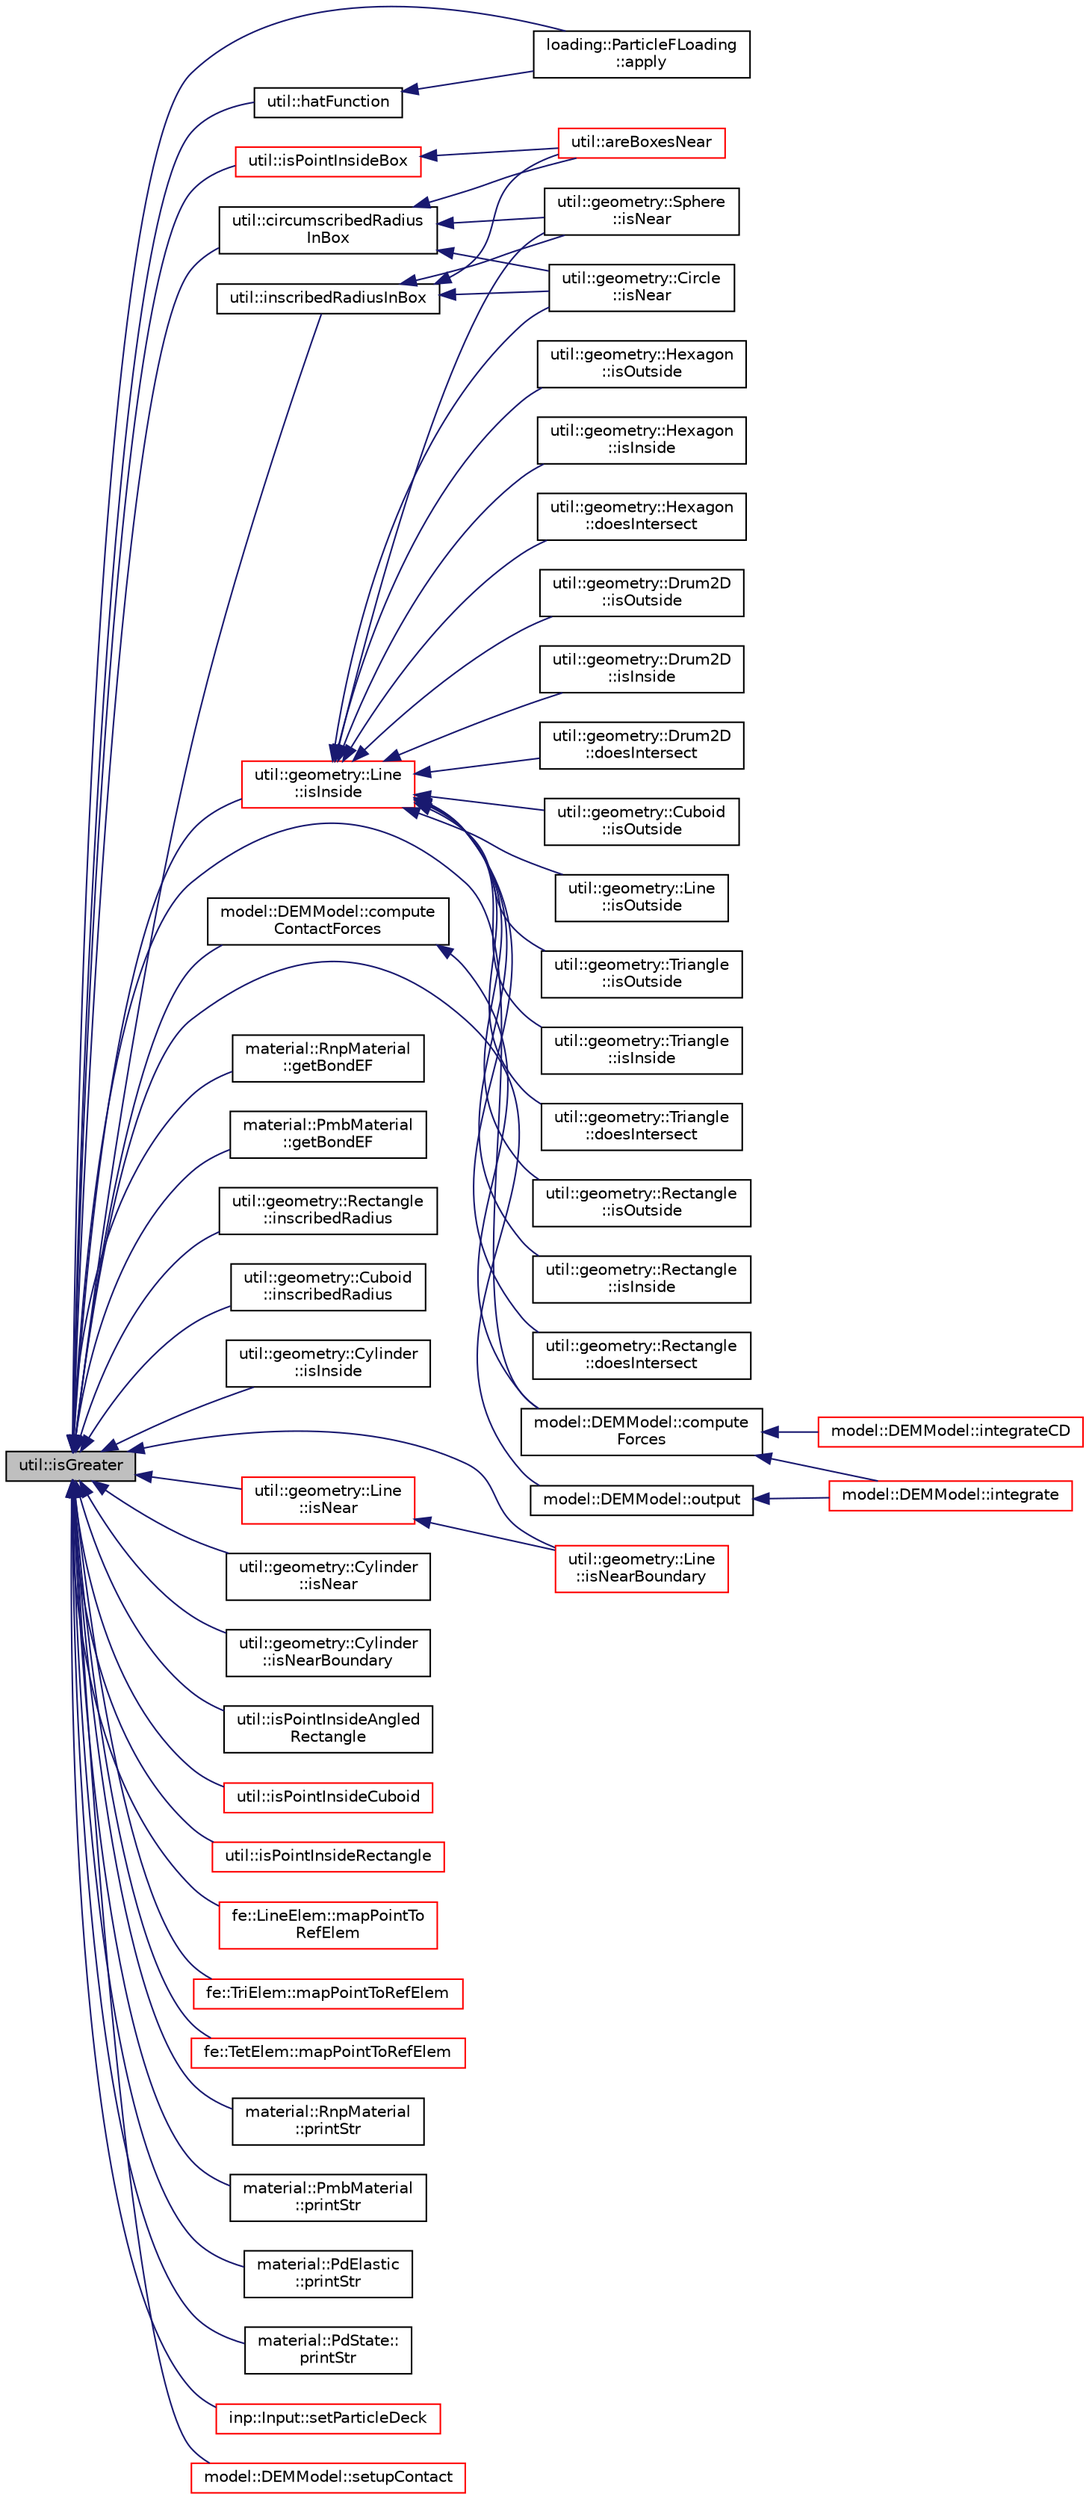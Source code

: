 digraph "util::isGreater"
{
  edge [fontname="Helvetica",fontsize="10",labelfontname="Helvetica",labelfontsize="10"];
  node [fontname="Helvetica",fontsize="10",shape=record];
  rankdir="LR";
  Node329 [label="util::isGreater",height=0.2,width=0.4,color="black", fillcolor="grey75", style="filled", fontcolor="black"];
  Node329 -> Node330 [dir="back",color="midnightblue",fontsize="10",style="solid",fontname="Helvetica"];
  Node330 [label="loading::ParticleFLoading\l::apply",height=0.2,width=0.4,color="black", fillcolor="white", style="filled",URL="$classloading_1_1ParticleFLoading.html#a2e8569d614c740abc52d65858d548d1e",tooltip="Applies displacement boundary condition. "];
  Node329 -> Node331 [dir="back",color="midnightblue",fontsize="10",style="solid",fontname="Helvetica"];
  Node331 [label="util::circumscribedRadius\lInBox",height=0.2,width=0.4,color="black", fillcolor="white", style="filled",URL="$namespaceutil.html#af6ab7e8072282977994d4c13e470dfc7",tooltip="Computes the radius of smallest circle/sphere which can have the box inside. "];
  Node331 -> Node332 [dir="back",color="midnightblue",fontsize="10",style="solid",fontname="Helvetica"];
  Node332 [label="util::areBoxesNear",height=0.2,width=0.4,color="red", fillcolor="white", style="filled",URL="$namespaceutil.html#a21a4c0c512c91e3de03f432d304dd4bd",tooltip="Checks if given two boxes are within given distance from each other. "];
  Node331 -> Node339 [dir="back",color="midnightblue",fontsize="10",style="solid",fontname="Helvetica"];
  Node339 [label="util::geometry::Circle\l::isNear",height=0.2,width=0.4,color="black", fillcolor="white", style="filled",URL="$classutil_1_1geometry_1_1Circle.html#a26974c271cfd557a362709cfadca18a4",tooltip="Checks if box is within given distance of this object. "];
  Node331 -> Node340 [dir="back",color="midnightblue",fontsize="10",style="solid",fontname="Helvetica"];
  Node340 [label="util::geometry::Sphere\l::isNear",height=0.2,width=0.4,color="black", fillcolor="white", style="filled",URL="$classutil_1_1geometry_1_1Sphere.html#af568776ec54d2ef7c99af31851ce0107",tooltip="Checks if box is within given distance of this object. "];
  Node329 -> Node341 [dir="back",color="midnightblue",fontsize="10",style="solid",fontname="Helvetica"];
  Node341 [label="model::DEMModel::compute\lContactForces",height=0.2,width=0.4,color="black", fillcolor="white", style="filled",URL="$classmodel_1_1DEMModel.html#a5f63a024b52174fed79847ce0b0f473f",tooltip="Computes peridynamic forces and contact forces. "];
  Node341 -> Node342 [dir="back",color="midnightblue",fontsize="10",style="solid",fontname="Helvetica"];
  Node342 [label="model::DEMModel::compute\lForces",height=0.2,width=0.4,color="black", fillcolor="white", style="filled",URL="$classmodel_1_1DEMModel.html#aa6280fa8bb694b07e3d7867f618660ca",tooltip="Computes peridynamic forces and contact forces. "];
  Node342 -> Node343 [dir="back",color="midnightblue",fontsize="10",style="solid",fontname="Helvetica"];
  Node343 [label="model::DEMModel::integrate",height=0.2,width=0.4,color="red", fillcolor="white", style="filled",URL="$classmodel_1_1DEMModel.html#a209921f6ad32b4f193c25d7923c7e25c",tooltip="Perform time integration. "];
  Node342 -> Node345 [dir="back",color="midnightblue",fontsize="10",style="solid",fontname="Helvetica"];
  Node345 [label="model::DEMModel::integrateCD",height=0.2,width=0.4,color="red", fillcolor="white", style="filled",URL="$classmodel_1_1DEMModel.html#abd7dd108a6c28579f46f4782e95d2ff6",tooltip="Perform time integration using central-difference scheme. "];
  Node329 -> Node342 [dir="back",color="midnightblue",fontsize="10",style="solid",fontname="Helvetica"];
  Node329 -> Node347 [dir="back",color="midnightblue",fontsize="10",style="solid",fontname="Helvetica"];
  Node347 [label="material::RnpMaterial\l::getBondEF",height=0.2,width=0.4,color="black", fillcolor="white", style="filled",URL="$classmaterial_1_1RnpMaterial.html#aa36faa8cb0c1be1b0582aebbdb36ed4c",tooltip="Returns energy and force between bond due to pairwise interaction. "];
  Node329 -> Node348 [dir="back",color="midnightblue",fontsize="10",style="solid",fontname="Helvetica"];
  Node348 [label="material::PmbMaterial\l::getBondEF",height=0.2,width=0.4,color="black", fillcolor="white", style="filled",URL="$classmaterial_1_1PmbMaterial.html#ac49caf8d022a3e0a9d6aa01ac7d84c1b",tooltip="Returns energy and force between bond due to pairwise interaction. "];
  Node329 -> Node349 [dir="back",color="midnightblue",fontsize="10",style="solid",fontname="Helvetica"];
  Node349 [label="util::hatFunction",height=0.2,width=0.4,color="black", fillcolor="white", style="filled",URL="$namespaceutil.html#a51adb530fc272317c3a859af27787b1a",tooltip="Computes hat function at given point. "];
  Node349 -> Node330 [dir="back",color="midnightblue",fontsize="10",style="solid",fontname="Helvetica"];
  Node329 -> Node350 [dir="back",color="midnightblue",fontsize="10",style="solid",fontname="Helvetica"];
  Node350 [label="util::geometry::Rectangle\l::inscribedRadius",height=0.2,width=0.4,color="black", fillcolor="white", style="filled",URL="$classutil_1_1geometry_1_1Rectangle.html#af2dc5c13d2e8fd193e286e302211e321",tooltip="Computes the radius of biggest circle/sphere completely within the object. "];
  Node329 -> Node351 [dir="back",color="midnightblue",fontsize="10",style="solid",fontname="Helvetica"];
  Node351 [label="util::geometry::Cuboid\l::inscribedRadius",height=0.2,width=0.4,color="black", fillcolor="white", style="filled",URL="$classutil_1_1geometry_1_1Cuboid.html#a23e713ac9a77180cf746a4eb76c0245e",tooltip="Computes the radius of biggest circle/sphere completely within the object. "];
  Node329 -> Node352 [dir="back",color="midnightblue",fontsize="10",style="solid",fontname="Helvetica"];
  Node352 [label="util::inscribedRadiusInBox",height=0.2,width=0.4,color="black", fillcolor="white", style="filled",URL="$namespaceutil.html#aa5b234685d92d1a0f48600c3a3708bfd",tooltip="Computes the radius of biggest circle/sphere completely within the object. "];
  Node352 -> Node332 [dir="back",color="midnightblue",fontsize="10",style="solid",fontname="Helvetica"];
  Node352 -> Node339 [dir="back",color="midnightblue",fontsize="10",style="solid",fontname="Helvetica"];
  Node352 -> Node340 [dir="back",color="midnightblue",fontsize="10",style="solid",fontname="Helvetica"];
  Node329 -> Node353 [dir="back",color="midnightblue",fontsize="10",style="solid",fontname="Helvetica"];
  Node353 [label="util::geometry::Line\l::isInside",height=0.2,width=0.4,color="red", fillcolor="white", style="filled",URL="$classutil_1_1geometry_1_1Line.html#af3222bd1791a4d8fa102f4096dc2ca3c",tooltip="Checks if point is inside this object. "];
  Node353 -> Node354 [dir="back",color="midnightblue",fontsize="10",style="solid",fontname="Helvetica"];
  Node354 [label="util::geometry::Line\l::isOutside",height=0.2,width=0.4,color="black", fillcolor="white", style="filled",URL="$classutil_1_1geometry_1_1Line.html#a7fb9c5048a16cae3195048b32eb182d6",tooltip="Checks if point is outside of this object. "];
  Node353 -> Node355 [dir="back",color="midnightblue",fontsize="10",style="solid",fontname="Helvetica"];
  Node355 [label="util::geometry::Triangle\l::isOutside",height=0.2,width=0.4,color="black", fillcolor="white", style="filled",URL="$classutil_1_1geometry_1_1Triangle.html#a36c6c6bee6c0f5d7ba5e8db839fdeae6",tooltip="Checks if point is outside of this object. "];
  Node353 -> Node356 [dir="back",color="midnightblue",fontsize="10",style="solid",fontname="Helvetica"];
  Node356 [label="util::geometry::Triangle\l::isInside",height=0.2,width=0.4,color="black", fillcolor="white", style="filled",URL="$classutil_1_1geometry_1_1Triangle.html#a657a6acda31803b615f7cbe8c9dbca75",tooltip="Checks if box is completely inside. "];
  Node353 -> Node357 [dir="back",color="midnightblue",fontsize="10",style="solid",fontname="Helvetica"];
  Node357 [label="util::geometry::Triangle\l::doesIntersect",height=0.2,width=0.4,color="black", fillcolor="white", style="filled",URL="$classutil_1_1geometry_1_1Triangle.html#ab336b566e145a206185bf467ceb6ee4b",tooltip="Checks if box intersects this object. "];
  Node353 -> Node358 [dir="back",color="midnightblue",fontsize="10",style="solid",fontname="Helvetica"];
  Node358 [label="util::geometry::Rectangle\l::isOutside",height=0.2,width=0.4,color="black", fillcolor="white", style="filled",URL="$classutil_1_1geometry_1_1Rectangle.html#a8954847c9b4525d75a3e46c9e4688b5f",tooltip="Checks if point is outside of this object. "];
  Node353 -> Node359 [dir="back",color="midnightblue",fontsize="10",style="solid",fontname="Helvetica"];
  Node359 [label="util::geometry::Rectangle\l::isInside",height=0.2,width=0.4,color="black", fillcolor="white", style="filled",URL="$classutil_1_1geometry_1_1Rectangle.html#a75c59ae79702a69b68bb9a77a6c3d228",tooltip="Checks if box is completely inside. "];
  Node353 -> Node360 [dir="back",color="midnightblue",fontsize="10",style="solid",fontname="Helvetica"];
  Node360 [label="util::geometry::Rectangle\l::doesIntersect",height=0.2,width=0.4,color="black", fillcolor="white", style="filled",URL="$classutil_1_1geometry_1_1Rectangle.html#a724fa34b45f8754fde600ab3d9df8e0e",tooltip="Checks if box intersects this object. "];
  Node353 -> Node361 [dir="back",color="midnightblue",fontsize="10",style="solid",fontname="Helvetica"];
  Node361 [label="util::geometry::Hexagon\l::isOutside",height=0.2,width=0.4,color="black", fillcolor="white", style="filled",URL="$classutil_1_1geometry_1_1Hexagon.html#ad423a7602aaac6b4bcd5b0dbb79bc5a6",tooltip="Checks if point is outside of this object. "];
  Node353 -> Node362 [dir="back",color="midnightblue",fontsize="10",style="solid",fontname="Helvetica"];
  Node362 [label="util::geometry::Hexagon\l::isInside",height=0.2,width=0.4,color="black", fillcolor="white", style="filled",URL="$classutil_1_1geometry_1_1Hexagon.html#a090774f7ef43cd9cad2d70008aa0882f",tooltip="Checks if box is completely inside. "];
  Node353 -> Node363 [dir="back",color="midnightblue",fontsize="10",style="solid",fontname="Helvetica"];
  Node363 [label="util::geometry::Hexagon\l::doesIntersect",height=0.2,width=0.4,color="black", fillcolor="white", style="filled",URL="$classutil_1_1geometry_1_1Hexagon.html#a2f1cf0bef5883401f5b63a517168ffa6",tooltip="Checks if box intersects this object. "];
  Node353 -> Node364 [dir="back",color="midnightblue",fontsize="10",style="solid",fontname="Helvetica"];
  Node364 [label="util::geometry::Drum2D\l::isOutside",height=0.2,width=0.4,color="black", fillcolor="white", style="filled",URL="$classutil_1_1geometry_1_1Drum2D.html#a754a3f573359e988272e65109393f5bf",tooltip="Checks if point is outside of this object. "];
  Node353 -> Node365 [dir="back",color="midnightblue",fontsize="10",style="solid",fontname="Helvetica"];
  Node365 [label="util::geometry::Drum2D\l::isInside",height=0.2,width=0.4,color="black", fillcolor="white", style="filled",URL="$classutil_1_1geometry_1_1Drum2D.html#aa093f77301f351236427249fab32a4d5",tooltip="Checks if box is completely inside. "];
  Node353 -> Node366 [dir="back",color="midnightblue",fontsize="10",style="solid",fontname="Helvetica"];
  Node366 [label="util::geometry::Drum2D\l::doesIntersect",height=0.2,width=0.4,color="black", fillcolor="white", style="filled",URL="$classutil_1_1geometry_1_1Drum2D.html#a2a0fe6b9a648b051ddadb3dc4dd82cef",tooltip="Checks if box intersects this object. "];
  Node353 -> Node367 [dir="back",color="midnightblue",fontsize="10",style="solid",fontname="Helvetica"];
  Node367 [label="util::geometry::Cuboid\l::isOutside",height=0.2,width=0.4,color="black", fillcolor="white", style="filled",URL="$classutil_1_1geometry_1_1Cuboid.html#a08ee69ee9debe2e60ea2b0bf33015a21",tooltip="Checks if point is outside of this object. "];
  Node353 -> Node339 [dir="back",color="midnightblue",fontsize="10",style="solid",fontname="Helvetica"];
  Node353 -> Node340 [dir="back",color="midnightblue",fontsize="10",style="solid",fontname="Helvetica"];
  Node329 -> Node385 [dir="back",color="midnightblue",fontsize="10",style="solid",fontname="Helvetica"];
  Node385 [label="util::geometry::Cylinder\l::isInside",height=0.2,width=0.4,color="black", fillcolor="white", style="filled",URL="$classutil_1_1geometry_1_1Cylinder.html#ad0793273c951cdcb8fc6250defecf941",tooltip="Checks if point is inside this object. "];
  Node329 -> Node386 [dir="back",color="midnightblue",fontsize="10",style="solid",fontname="Helvetica"];
  Node386 [label="util::geometry::Line\l::isNear",height=0.2,width=0.4,color="red", fillcolor="white", style="filled",URL="$classutil_1_1geometry_1_1Line.html#a7c3409e5d8a1025bdbf72d664ded6d03",tooltip="Checks if point is within given distance of this object. "];
  Node386 -> Node387 [dir="back",color="midnightblue",fontsize="10",style="solid",fontname="Helvetica"];
  Node387 [label="util::geometry::Line\l::isNearBoundary",height=0.2,width=0.4,color="red", fillcolor="white", style="filled",URL="$classutil_1_1geometry_1_1Line.html#a3eca2640ef36978ada44a3bb2926a56d",tooltip="Checks if point is within given distance of this object. "];
  Node329 -> Node404 [dir="back",color="midnightblue",fontsize="10",style="solid",fontname="Helvetica"];
  Node404 [label="util::geometry::Cylinder\l::isNear",height=0.2,width=0.4,color="black", fillcolor="white", style="filled",URL="$classutil_1_1geometry_1_1Cylinder.html#a18b7ea1e8fb230ce399ebef6241f1eb9",tooltip="Checks if point is within given distance of this object. "];
  Node329 -> Node387 [dir="back",color="midnightblue",fontsize="10",style="solid",fontname="Helvetica"];
  Node329 -> Node405 [dir="back",color="midnightblue",fontsize="10",style="solid",fontname="Helvetica"];
  Node405 [label="util::geometry::Cylinder\l::isNearBoundary",height=0.2,width=0.4,color="black", fillcolor="white", style="filled",URL="$classutil_1_1geometry_1_1Cylinder.html#a938406b02ff9bcccdfae3a462cb52f80",tooltip="Checks if point is within given distance of this object. "];
  Node329 -> Node406 [dir="back",color="midnightblue",fontsize="10",style="solid",fontname="Helvetica"];
  Node406 [label="util::isPointInsideAngled\lRectangle",height=0.2,width=0.4,color="black", fillcolor="white", style="filled",URL="$namespaceutil.html#aa8815570c0c72e1618f998abef7eef4e",tooltip="Checks if point is inside an angled rectangle. "];
  Node329 -> Node407 [dir="back",color="midnightblue",fontsize="10",style="solid",fontname="Helvetica"];
  Node407 [label="util::isPointInsideBox",height=0.2,width=0.4,color="red", fillcolor="white", style="filled",URL="$namespaceutil.html#a09ac00ed5485b655c317c2fe46b1d740",tooltip="Returns true if point is inside box. "];
  Node407 -> Node332 [dir="back",color="midnightblue",fontsize="10",style="solid",fontname="Helvetica"];
  Node329 -> Node413 [dir="back",color="midnightblue",fontsize="10",style="solid",fontname="Helvetica"];
  Node413 [label="util::isPointInsideCuboid",height=0.2,width=0.4,color="red", fillcolor="white", style="filled",URL="$namespaceutil.html#a42dd772fb8717bc7596aa3c45b6cbed0",tooltip="Checks if point is inside a cuboid. "];
  Node329 -> Node415 [dir="back",color="midnightblue",fontsize="10",style="solid",fontname="Helvetica"];
  Node415 [label="util::isPointInsideRectangle",height=0.2,width=0.4,color="red", fillcolor="white", style="filled",URL="$namespaceutil.html#ae95a03ba8a9adb6aac7260048c38b9db",tooltip="Checks if point is inside a rectangle. "];
  Node329 -> Node417 [dir="back",color="midnightblue",fontsize="10",style="solid",fontname="Helvetica"];
  Node417 [label="fe::LineElem::mapPointTo\lRefElem",height=0.2,width=0.4,color="red", fillcolor="white", style="filled",URL="$classfe_1_1LineElem.html#a76af017ccbafdf5e8d65f1df9cd9bee0",tooltip="Maps point p in a given element to the reference element. "];
  Node329 -> Node421 [dir="back",color="midnightblue",fontsize="10",style="solid",fontname="Helvetica"];
  Node421 [label="fe::TriElem::mapPointToRefElem",height=0.2,width=0.4,color="red", fillcolor="white", style="filled",URL="$classfe_1_1TriElem.html#a9e3380f82b208f8980631e4751330e61",tooltip="Maps point p in a given element to the reference element. "];
  Node329 -> Node425 [dir="back",color="midnightblue",fontsize="10",style="solid",fontname="Helvetica"];
  Node425 [label="fe::TetElem::mapPointToRefElem",height=0.2,width=0.4,color="red", fillcolor="white", style="filled",URL="$classfe_1_1TetElem.html#ab608ed3b2fc3948fabcbec3734d34f45",tooltip="Maps point p in a given element to the reference element. "];
  Node329 -> Node429 [dir="back",color="midnightblue",fontsize="10",style="solid",fontname="Helvetica"];
  Node429 [label="model::DEMModel::output",height=0.2,width=0.4,color="black", fillcolor="white", style="filled",URL="$classmodel_1_1DEMModel.html#a3652826a385051497907774640ed2044",tooltip="Output the snapshot of data at current time step. "];
  Node429 -> Node343 [dir="back",color="midnightblue",fontsize="10",style="solid",fontname="Helvetica"];
  Node329 -> Node430 [dir="back",color="midnightblue",fontsize="10",style="solid",fontname="Helvetica"];
  Node430 [label="material::RnpMaterial\l::printStr",height=0.2,width=0.4,color="black", fillcolor="white", style="filled",URL="$classmaterial_1_1RnpMaterial.html#a7484f6eaffa46bd4b3826ca6c912af08",tooltip="Print information about this object. "];
  Node329 -> Node431 [dir="back",color="midnightblue",fontsize="10",style="solid",fontname="Helvetica"];
  Node431 [label="material::PmbMaterial\l::printStr",height=0.2,width=0.4,color="black", fillcolor="white", style="filled",URL="$classmaterial_1_1PmbMaterial.html#af39e090af2473a0fb21388b988e00bdd",tooltip="Print information about this object. "];
  Node329 -> Node432 [dir="back",color="midnightblue",fontsize="10",style="solid",fontname="Helvetica"];
  Node432 [label="material::PdElastic\l::printStr",height=0.2,width=0.4,color="black", fillcolor="white", style="filled",URL="$classmaterial_1_1PdElastic.html#a4b695b8541b850c9c79a02c390bf8e31",tooltip="Print information about this object. "];
  Node329 -> Node433 [dir="back",color="midnightblue",fontsize="10",style="solid",fontname="Helvetica"];
  Node433 [label="material::PdState::\lprintStr",height=0.2,width=0.4,color="black", fillcolor="white", style="filled",URL="$classmaterial_1_1PdState.html#a336d7bfb1cf2a4f547afc2ad509a855c",tooltip="Print information about this object. "];
  Node329 -> Node434 [dir="back",color="midnightblue",fontsize="10",style="solid",fontname="Helvetica"];
  Node434 [label="inp::Input::setParticleDeck",height=0.2,width=0.4,color="red", fillcolor="white", style="filled",URL="$classinp_1_1Input.html#a5689d155dc964e648dc91dd9e5c8ade6",tooltip="Read data into particle deck and store its pointer. "];
  Node329 -> Node436 [dir="back",color="midnightblue",fontsize="10",style="solid",fontname="Helvetica"];
  Node436 [label="model::DEMModel::setupContact",height=0.2,width=0.4,color="red", fillcolor="white", style="filled",URL="$classmodel_1_1DEMModel.html#a214e43cda5ec99caef8804bf83530037",tooltip="Creates particles in a given container. "];
}
